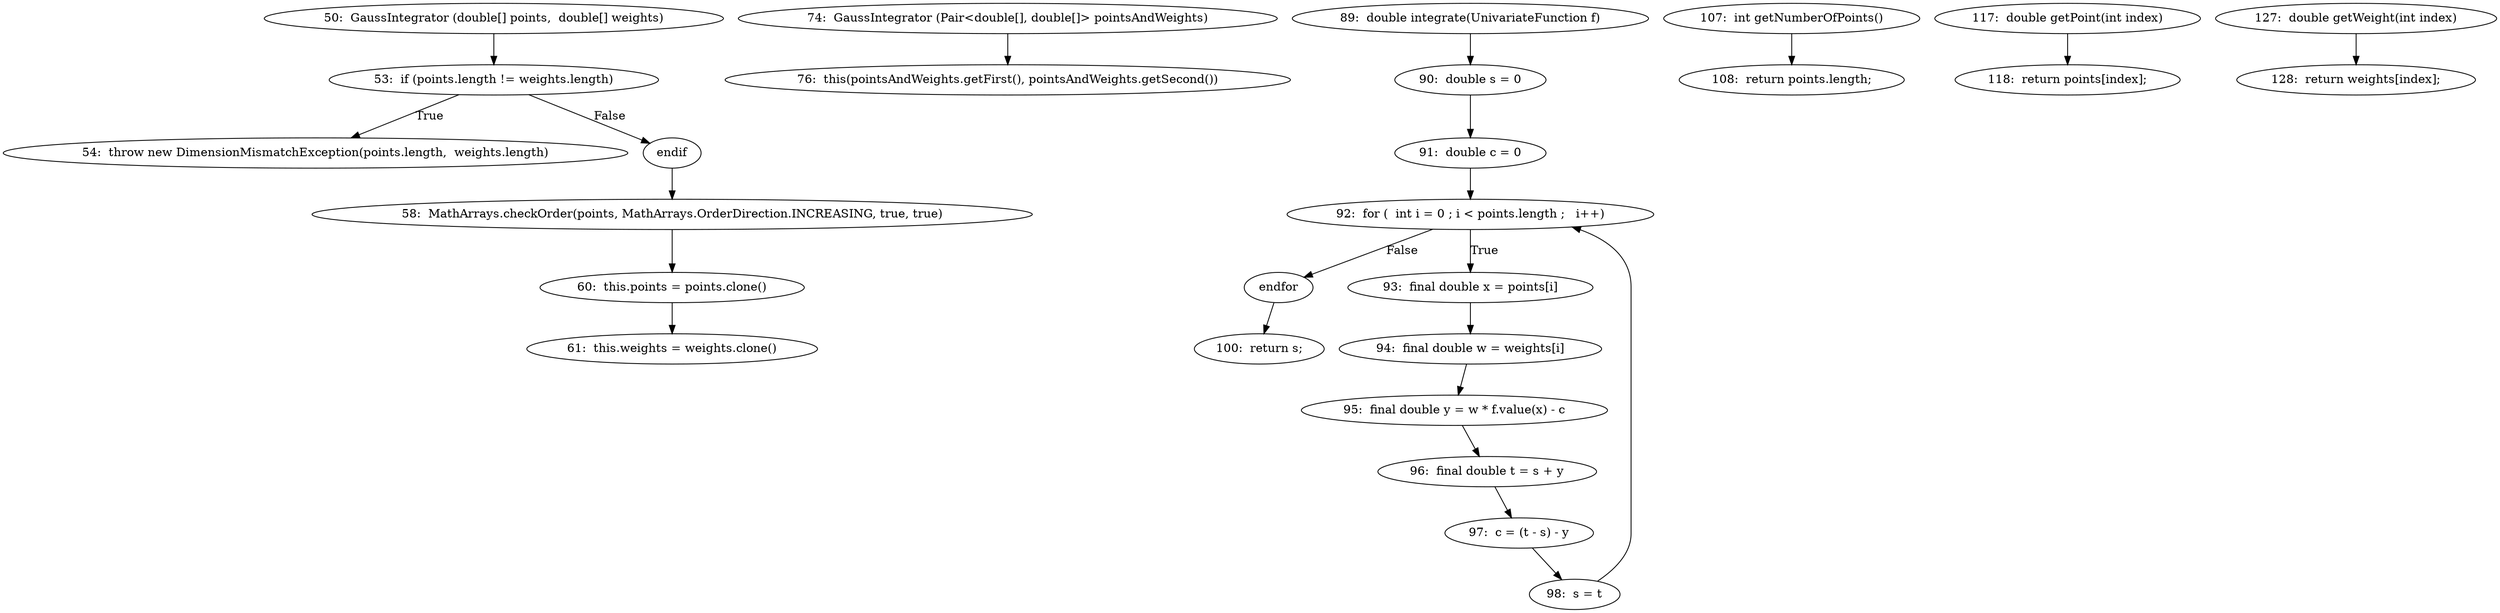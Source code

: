 digraph GaussIntegrator_CFG {
  // graph-vertices
  v1  [label="50:  GaussIntegrator (double[] points,  double[] weights)"];
  v2  [label="53:  if (points.length != weights.length)"];
  v3  [label="54:  throw new DimensionMismatchException(points.length,  weights.length)"];
  v4  [label="endif"];
  v5  [label="58:  MathArrays.checkOrder(points, MathArrays.OrderDirection.INCREASING, true, true)"];
  v6  [label="60:  this.points = points.clone()"];
  v7  [label="61:  this.weights = weights.clone()"];
  v8  [label="74:  GaussIntegrator (Pair<double[], double[]> pointsAndWeights)"];
  v9  [label="76:  this(pointsAndWeights.getFirst(), pointsAndWeights.getSecond())"];
  v10  [label="89:  double integrate(UnivariateFunction f)"];
  v11  [label="90:  double s = 0"];
  v12  [label="91:  double c = 0"];
  v13  [label="92:  for (  int i = 0 ; i < points.length ;   i++)"];
  v16  [label="endfor"];
  v17  [label="93:  final double x = points[i]"];
  v18  [label="94:  final double w = weights[i]"];
  v19  [label="95:  final double y = w * f.value(x) - c"];
  v20  [label="96:  final double t = s + y"];
  v21  [label="97:  c = (t - s) - y"];
  v22  [label="98:  s = t"];
  v23  [label="100:  return s;"];
  v24  [label="107:  int getNumberOfPoints()"];
  v25  [label="108:  return points.length;"];
  v26  [label="117:  double getPoint(int index)"];
  v27  [label="118:  return points[index];"];
  v28  [label="127:  double getWeight(int index)"];
  v29  [label="128:  return weights[index];"];
  // graph-edges
  v1 -> v2;
  v2 -> v3  [label="True"];
  v2 -> v4  [label="False"];
  v4 -> v5;
  v5 -> v6;
  v6 -> v7;
  v8 -> v9;
  v10 -> v11;
  v11 -> v12;
  v12 -> v13;
  v13 -> v16  [label="False"];
  v13 -> v17  [label="True"];
  v17 -> v18;
  v18 -> v19;
  v19 -> v20;
  v20 -> v21;
  v21 -> v22;
  v22 -> v13;
  v16 -> v23;
  v24 -> v25;
  v26 -> v27;
  v28 -> v29;
  // end-of-graph
}
